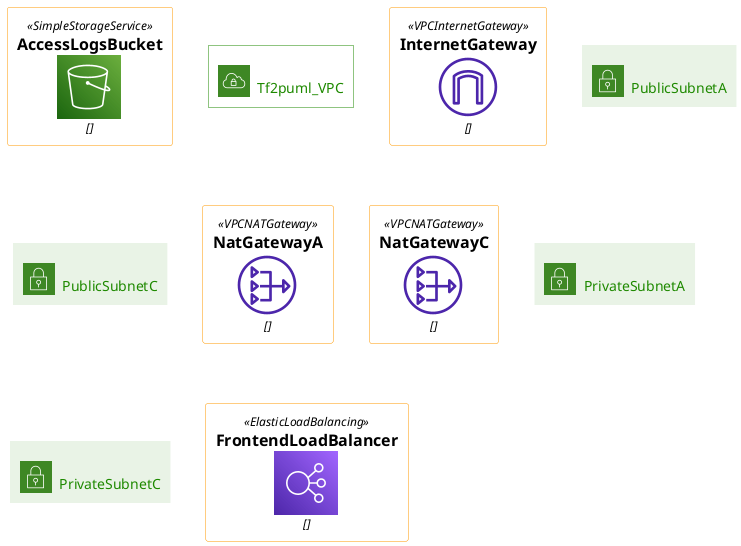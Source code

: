@startuml
!include <awslib/AWSCommon>
!include <awslib/NetworkingContentDelivery/ElasticLoadBalancing>
!include <awslib/NetworkingContentDelivery/VPCInternetGateway>
!include <awslib/Groups/VPC>
!include <awslib/Groups/PublicSubnet>
!include <awslib/Storage/SimpleStorageService>
!include <awslib/NetworkingContentDelivery/VPCNATGateway>
SimpleStorageService(s3, "AccessLogsBucket", "")
VPCGroup(vpc, "Tf2puml_VPC")
VPCInternetGateway(i_gateway, "InternetGateway", "")
PublicSubnetGroup(subnet_pub_a, "PublicSubnetA")
PublicSubnetGroup(subnet_pub_c, "PublicSubnetC")
VPCNATGateway(nat_gateway_a, "NatGatewayA", "")
VPCNATGateway(nat_gateway_c, "NatGatewayC", "")
PublicSubnetGroup(subnet_private_a, "PrivateSubnetA")
PublicSubnetGroup(subnet_private_c, "PrivateSubnetC")
ElasticLoadBalancing(alb, "FrontendLoadBalancer", "")
@enduml
